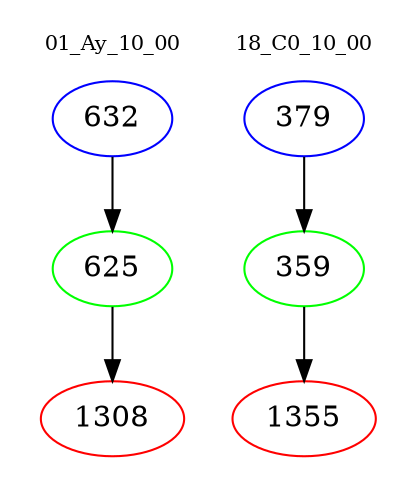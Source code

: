 digraph{
subgraph cluster_0 {
color = white
label = "01_Ay_10_00";
fontsize=10;
T0_632 [label="632", color="blue"]
T0_632 -> T0_625 [color="black"]
T0_625 [label="625", color="green"]
T0_625 -> T0_1308 [color="black"]
T0_1308 [label="1308", color="red"]
}
subgraph cluster_1 {
color = white
label = "18_C0_10_00";
fontsize=10;
T1_379 [label="379", color="blue"]
T1_379 -> T1_359 [color="black"]
T1_359 [label="359", color="green"]
T1_359 -> T1_1355 [color="black"]
T1_1355 [label="1355", color="red"]
}
}
